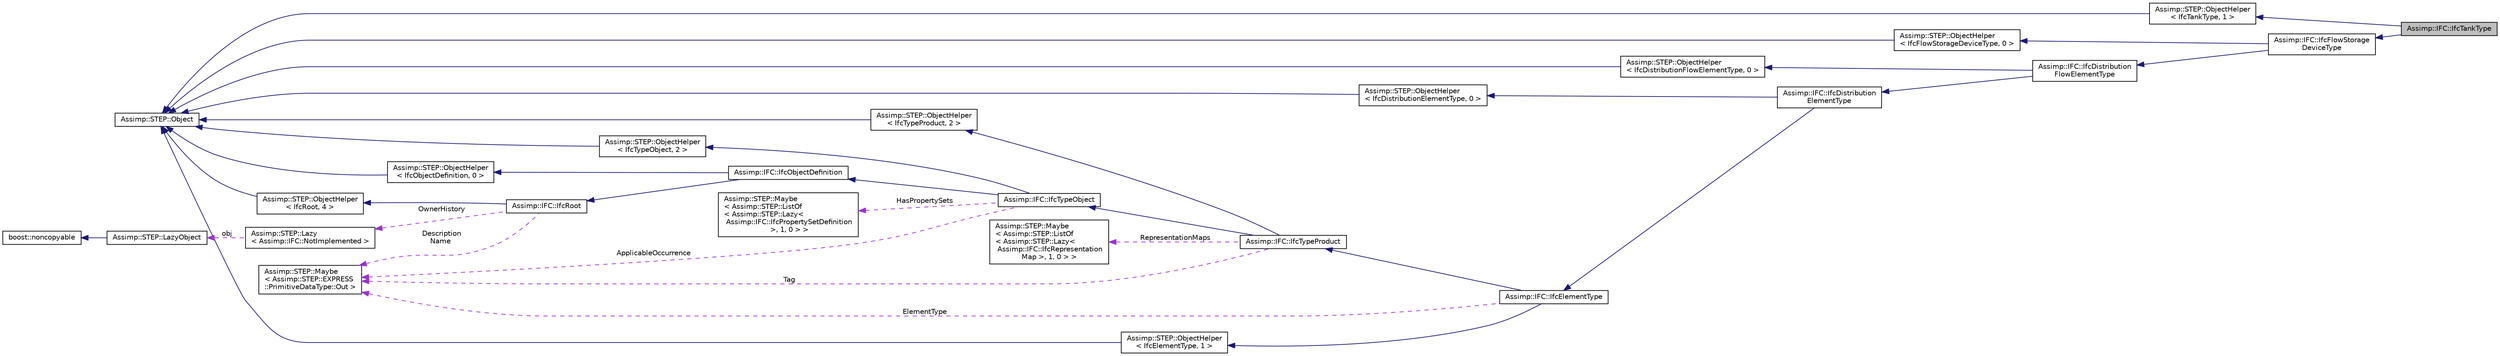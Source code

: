 digraph "Assimp::IFC::IfcTankType"
{
  edge [fontname="Helvetica",fontsize="10",labelfontname="Helvetica",labelfontsize="10"];
  node [fontname="Helvetica",fontsize="10",shape=record];
  rankdir="LR";
  Node1 [label="Assimp::IFC::IfcTankType",height=0.2,width=0.4,color="black", fillcolor="grey75", style="filled", fontcolor="black"];
  Node2 -> Node1 [dir="back",color="midnightblue",fontsize="10",style="solid"];
  Node2 [label="Assimp::IFC::IfcFlowStorage\lDeviceType",height=0.2,width=0.4,color="black", fillcolor="white", style="filled",URL="$struct_assimp_1_1_i_f_c_1_1_ifc_flow_storage_device_type.html"];
  Node3 -> Node2 [dir="back",color="midnightblue",fontsize="10",style="solid"];
  Node3 [label="Assimp::IFC::IfcDistribution\lFlowElementType",height=0.2,width=0.4,color="black", fillcolor="white", style="filled",URL="$struct_assimp_1_1_i_f_c_1_1_ifc_distribution_flow_element_type.html"];
  Node4 -> Node3 [dir="back",color="midnightblue",fontsize="10",style="solid"];
  Node4 [label="Assimp::IFC::IfcDistribution\lElementType",height=0.2,width=0.4,color="black", fillcolor="white", style="filled",URL="$struct_assimp_1_1_i_f_c_1_1_ifc_distribution_element_type.html"];
  Node5 -> Node4 [dir="back",color="midnightblue",fontsize="10",style="solid"];
  Node5 [label="Assimp::IFC::IfcElementType",height=0.2,width=0.4,color="black", fillcolor="white", style="filled",URL="$struct_assimp_1_1_i_f_c_1_1_ifc_element_type.html"];
  Node6 -> Node5 [dir="back",color="midnightblue",fontsize="10",style="solid"];
  Node6 [label="Assimp::IFC::IfcTypeProduct",height=0.2,width=0.4,color="black", fillcolor="white", style="filled",URL="$struct_assimp_1_1_i_f_c_1_1_ifc_type_product.html"];
  Node7 -> Node6 [dir="back",color="midnightblue",fontsize="10",style="solid"];
  Node7 [label="Assimp::IFC::IfcTypeObject",height=0.2,width=0.4,color="black", fillcolor="white", style="filled",URL="$struct_assimp_1_1_i_f_c_1_1_ifc_type_object.html"];
  Node8 -> Node7 [dir="back",color="midnightblue",fontsize="10",style="solid"];
  Node8 [label="Assimp::IFC::IfcObjectDefinition",height=0.2,width=0.4,color="black", fillcolor="white", style="filled",URL="$struct_assimp_1_1_i_f_c_1_1_ifc_object_definition.html"];
  Node9 -> Node8 [dir="back",color="midnightblue",fontsize="10",style="solid"];
  Node9 [label="Assimp::IFC::IfcRoot",height=0.2,width=0.4,color="black", fillcolor="white", style="filled",URL="$struct_assimp_1_1_i_f_c_1_1_ifc_root.html"];
  Node10 -> Node9 [dir="back",color="midnightblue",fontsize="10",style="solid"];
  Node10 [label="Assimp::STEP::ObjectHelper\l\< IfcRoot, 4 \>",height=0.2,width=0.4,color="black", fillcolor="white", style="filled",URL="$struct_assimp_1_1_s_t_e_p_1_1_object_helper.html"];
  Node11 -> Node10 [dir="back",color="midnightblue",fontsize="10",style="solid"];
  Node11 [label="Assimp::STEP::Object",height=0.2,width=0.4,color="black", fillcolor="white", style="filled",URL="$class_assimp_1_1_s_t_e_p_1_1_object.html"];
  Node12 -> Node9 [dir="back",color="darkorchid3",fontsize="10",style="dashed",label=" Description\nName" ];
  Node12 [label="Assimp::STEP::Maybe\l\< Assimp::STEP::EXPRESS\l::PrimitiveDataType::Out \>",height=0.2,width=0.4,color="black", fillcolor="white", style="filled",URL="$struct_assimp_1_1_s_t_e_p_1_1_maybe.html"];
  Node13 -> Node9 [dir="back",color="darkorchid3",fontsize="10",style="dashed",label=" OwnerHistory" ];
  Node13 [label="Assimp::STEP::Lazy\l\< Assimp::IFC::NotImplemented \>",height=0.2,width=0.4,color="black", fillcolor="white", style="filled",URL="$struct_assimp_1_1_s_t_e_p_1_1_lazy.html"];
  Node14 -> Node13 [dir="back",color="darkorchid3",fontsize="10",style="dashed",label=" obj" ];
  Node14 [label="Assimp::STEP::LazyObject",height=0.2,width=0.4,color="black", fillcolor="white", style="filled",URL="$class_assimp_1_1_s_t_e_p_1_1_lazy_object.html"];
  Node15 -> Node14 [dir="back",color="midnightblue",fontsize="10",style="solid"];
  Node15 [label="boost::noncopyable",height=0.2,width=0.4,color="black", fillcolor="white", style="filled",URL="$classboost_1_1noncopyable___1_1noncopyable.html"];
  Node16 -> Node8 [dir="back",color="midnightblue",fontsize="10",style="solid"];
  Node16 [label="Assimp::STEP::ObjectHelper\l\< IfcObjectDefinition, 0 \>",height=0.2,width=0.4,color="black", fillcolor="white", style="filled",URL="$struct_assimp_1_1_s_t_e_p_1_1_object_helper.html"];
  Node11 -> Node16 [dir="back",color="midnightblue",fontsize="10",style="solid"];
  Node17 -> Node7 [dir="back",color="midnightblue",fontsize="10",style="solid"];
  Node17 [label="Assimp::STEP::ObjectHelper\l\< IfcTypeObject, 2 \>",height=0.2,width=0.4,color="black", fillcolor="white", style="filled",URL="$struct_assimp_1_1_s_t_e_p_1_1_object_helper.html"];
  Node11 -> Node17 [dir="back",color="midnightblue",fontsize="10",style="solid"];
  Node18 -> Node7 [dir="back",color="darkorchid3",fontsize="10",style="dashed",label=" HasPropertySets" ];
  Node18 [label="Assimp::STEP::Maybe\l\< Assimp::STEP::ListOf\l\< Assimp::STEP::Lazy\<\l Assimp::IFC::IfcPropertySetDefinition\l \>, 1, 0 \> \>",height=0.2,width=0.4,color="black", fillcolor="white", style="filled",URL="$struct_assimp_1_1_s_t_e_p_1_1_maybe.html"];
  Node12 -> Node7 [dir="back",color="darkorchid3",fontsize="10",style="dashed",label=" ApplicableOccurrence" ];
  Node19 -> Node6 [dir="back",color="midnightblue",fontsize="10",style="solid"];
  Node19 [label="Assimp::STEP::ObjectHelper\l\< IfcTypeProduct, 2 \>",height=0.2,width=0.4,color="black", fillcolor="white", style="filled",URL="$struct_assimp_1_1_s_t_e_p_1_1_object_helper.html"];
  Node11 -> Node19 [dir="back",color="midnightblue",fontsize="10",style="solid"];
  Node20 -> Node6 [dir="back",color="darkorchid3",fontsize="10",style="dashed",label=" RepresentationMaps" ];
  Node20 [label="Assimp::STEP::Maybe\l\< Assimp::STEP::ListOf\l\< Assimp::STEP::Lazy\<\l Assimp::IFC::IfcRepresentation\lMap \>, 1, 0 \> \>",height=0.2,width=0.4,color="black", fillcolor="white", style="filled",URL="$struct_assimp_1_1_s_t_e_p_1_1_maybe.html"];
  Node12 -> Node6 [dir="back",color="darkorchid3",fontsize="10",style="dashed",label=" Tag" ];
  Node21 -> Node5 [dir="back",color="midnightblue",fontsize="10",style="solid"];
  Node21 [label="Assimp::STEP::ObjectHelper\l\< IfcElementType, 1 \>",height=0.2,width=0.4,color="black", fillcolor="white", style="filled",URL="$struct_assimp_1_1_s_t_e_p_1_1_object_helper.html"];
  Node11 -> Node21 [dir="back",color="midnightblue",fontsize="10",style="solid"];
  Node12 -> Node5 [dir="back",color="darkorchid3",fontsize="10",style="dashed",label=" ElementType" ];
  Node22 -> Node4 [dir="back",color="midnightblue",fontsize="10",style="solid"];
  Node22 [label="Assimp::STEP::ObjectHelper\l\< IfcDistributionElementType, 0 \>",height=0.2,width=0.4,color="black", fillcolor="white", style="filled",URL="$struct_assimp_1_1_s_t_e_p_1_1_object_helper.html"];
  Node11 -> Node22 [dir="back",color="midnightblue",fontsize="10",style="solid"];
  Node23 -> Node3 [dir="back",color="midnightblue",fontsize="10",style="solid"];
  Node23 [label="Assimp::STEP::ObjectHelper\l\< IfcDistributionFlowElementType, 0 \>",height=0.2,width=0.4,color="black", fillcolor="white", style="filled",URL="$struct_assimp_1_1_s_t_e_p_1_1_object_helper.html"];
  Node11 -> Node23 [dir="back",color="midnightblue",fontsize="10",style="solid"];
  Node24 -> Node2 [dir="back",color="midnightblue",fontsize="10",style="solid"];
  Node24 [label="Assimp::STEP::ObjectHelper\l\< IfcFlowStorageDeviceType, 0 \>",height=0.2,width=0.4,color="black", fillcolor="white", style="filled",URL="$struct_assimp_1_1_s_t_e_p_1_1_object_helper.html"];
  Node11 -> Node24 [dir="back",color="midnightblue",fontsize="10",style="solid"];
  Node25 -> Node1 [dir="back",color="midnightblue",fontsize="10",style="solid"];
  Node25 [label="Assimp::STEP::ObjectHelper\l\< IfcTankType, 1 \>",height=0.2,width=0.4,color="black", fillcolor="white", style="filled",URL="$struct_assimp_1_1_s_t_e_p_1_1_object_helper.html"];
  Node11 -> Node25 [dir="back",color="midnightblue",fontsize="10",style="solid"];
}
